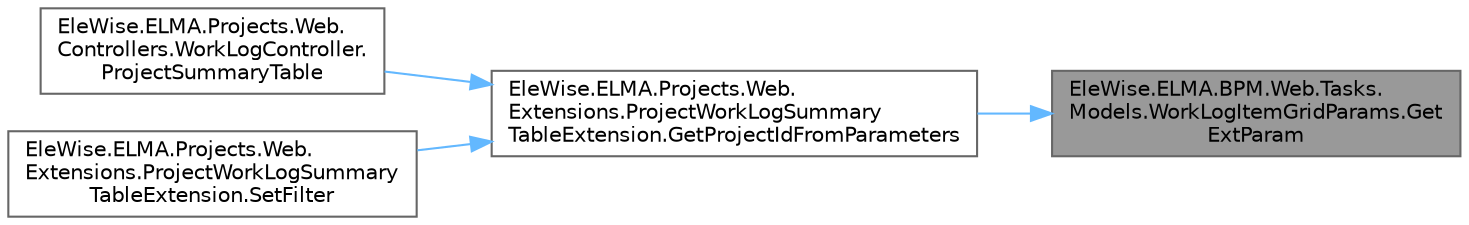 digraph "EleWise.ELMA.BPM.Web.Tasks.Models.WorkLogItemGridParams.GetExtParam"
{
 // LATEX_PDF_SIZE
  bgcolor="transparent";
  edge [fontname=Helvetica,fontsize=10,labelfontname=Helvetica,labelfontsize=10];
  node [fontname=Helvetica,fontsize=10,shape=box,height=0.2,width=0.4];
  rankdir="RL";
  Node1 [id="Node000001",label="EleWise.ELMA.BPM.Web.Tasks.\lModels.WorkLogItemGridParams.Get\lExtParam",height=0.2,width=0.4,color="gray40", fillcolor="grey60", style="filled", fontcolor="black",tooltip="Возвращает значение расширенного параметра."];
  Node1 -> Node2 [id="edge1_Node000001_Node000002",dir="back",color="steelblue1",style="solid",tooltip=" "];
  Node2 [id="Node000002",label="EleWise.ELMA.Projects.Web.\lExtensions.ProjectWorkLogSummary\lTableExtension.GetProjectIdFromParameters",height=0.2,width=0.4,color="grey40", fillcolor="white", style="filled",URL="$class_ele_wise_1_1_e_l_m_a_1_1_projects_1_1_web_1_1_extensions_1_1_project_work_log_summary_table_extension.html#a0810a125ebda69a548765f3db2dfb8f8",tooltip="Возвращает проект по параметрам проекта."];
  Node2 -> Node3 [id="edge2_Node000002_Node000003",dir="back",color="steelblue1",style="solid",tooltip=" "];
  Node3 [id="Node000003",label="EleWise.ELMA.Projects.Web.\lControllers.WorkLogController.\lProjectSummaryTable",height=0.2,width=0.4,color="grey40", fillcolor="white", style="filled",URL="$class_ele_wise_1_1_e_l_m_a_1_1_projects_1_1_web_1_1_controllers_1_1_work_log_controller.html#a3eb2e8a0cf7507ee936f880af82d27c2",tooltip="Сводная таблица трудозатрат."];
  Node2 -> Node4 [id="edge3_Node000002_Node000004",dir="back",color="steelblue1",style="solid",tooltip=" "];
  Node4 [id="Node000004",label="EleWise.ELMA.Projects.Web.\lExtensions.ProjectWorkLogSummary\lTableExtension.SetFilter",height=0.2,width=0.4,color="grey40", fillcolor="white", style="filled",URL="$class_ele_wise_1_1_e_l_m_a_1_1_projects_1_1_web_1_1_extensions_1_1_project_work_log_summary_table_extension.html#ae91fa085252f601f4f0ae6082d52d7fc",tooltip="Установка фильтра."];
}
